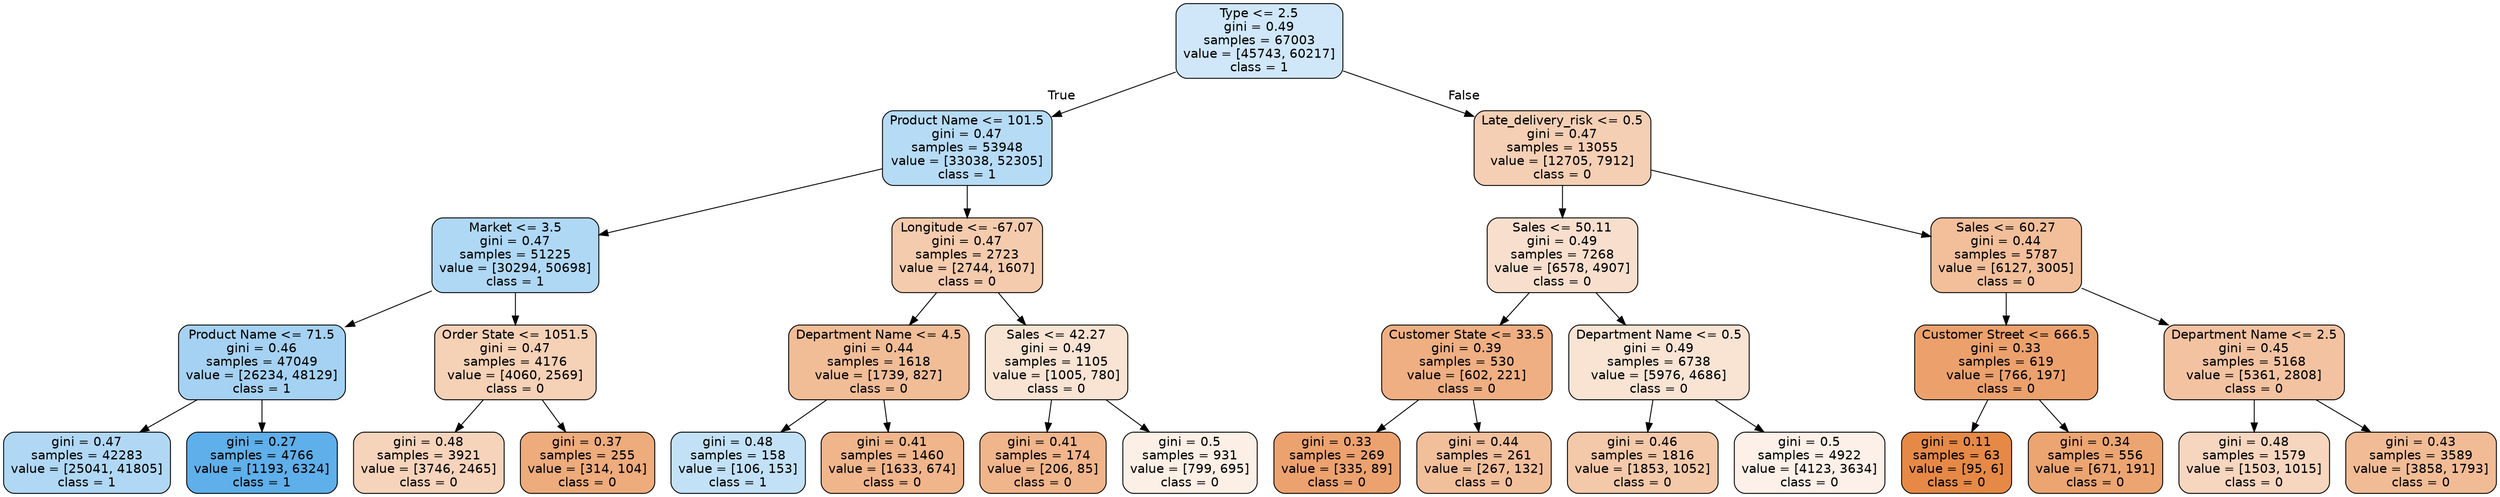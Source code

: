digraph Tree {
node [shape=box, style="filled, rounded", color="black", fontname=helvetica] ;
edge [fontname=helvetica] ;
0 [label="Type <= 2.5\ngini = 0.49\nsamples = 67003\nvalue = [45743, 60217]\nclass = 1", fillcolor="#cfe7f9"] ;
1 [label="Product Name <= 101.5\ngini = 0.47\nsamples = 53948\nvalue = [33038, 52305]\nclass = 1", fillcolor="#b6dbf5"] ;
0 -> 1 [labeldistance=2.5, labelangle=45, headlabel="True"] ;
2 [label="Market <= 3.5\ngini = 0.47\nsamples = 51225\nvalue = [30294, 50698]\nclass = 1", fillcolor="#afd8f5"] ;
1 -> 2 ;
3 [label="Product Name <= 71.5\ngini = 0.46\nsamples = 47049\nvalue = [26234, 48129]\nclass = 1", fillcolor="#a5d2f3"] ;
2 -> 3 ;
4 [label="gini = 0.47\nsamples = 42283\nvalue = [25041, 41805]\nclass = 1", fillcolor="#b0d8f5"] ;
3 -> 4 ;
5 [label="gini = 0.27\nsamples = 4766\nvalue = [1193, 6324]\nclass = 1", fillcolor="#5eafea"] ;
3 -> 5 ;
6 [label="Order State <= 1051.5\ngini = 0.47\nsamples = 4176\nvalue = [4060, 2569]\nclass = 0", fillcolor="#f5d1b6"] ;
2 -> 6 ;
7 [label="gini = 0.48\nsamples = 3921\nvalue = [3746, 2465]\nclass = 0", fillcolor="#f6d4bb"] ;
6 -> 7 ;
8 [label="gini = 0.37\nsamples = 255\nvalue = [314, 104]\nclass = 0", fillcolor="#eeab7b"] ;
6 -> 8 ;
9 [label="Longitude <= -67.07\ngini = 0.47\nsamples = 2723\nvalue = [2744, 1607]\nclass = 0", fillcolor="#f4cbad"] ;
1 -> 9 ;
10 [label="Department Name <= 4.5\ngini = 0.44\nsamples = 1618\nvalue = [1739, 827]\nclass = 0", fillcolor="#f1bd97"] ;
9 -> 10 ;
11 [label="gini = 0.48\nsamples = 158\nvalue = [106, 153]\nclass = 1", fillcolor="#c2e1f7"] ;
10 -> 11 ;
12 [label="gini = 0.41\nsamples = 1460\nvalue = [1633, 674]\nclass = 0", fillcolor="#f0b58b"] ;
10 -> 12 ;
13 [label="Sales <= 42.27\ngini = 0.49\nsamples = 1105\nvalue = [1005, 780]\nclass = 0", fillcolor="#f9e3d3"] ;
9 -> 13 ;
14 [label="gini = 0.41\nsamples = 174\nvalue = [206, 85]\nclass = 0", fillcolor="#f0b58b"] ;
13 -> 14 ;
15 [label="gini = 0.5\nsamples = 931\nvalue = [799, 695]\nclass = 0", fillcolor="#fcefe5"] ;
13 -> 15 ;
16 [label="Late_delivery_risk <= 0.5\ngini = 0.47\nsamples = 13055\nvalue = [12705, 7912]\nclass = 0", fillcolor="#f5cfb4"] ;
0 -> 16 [labeldistance=2.5, labelangle=-45, headlabel="False"] ;
17 [label="Sales <= 50.11\ngini = 0.49\nsamples = 7268\nvalue = [6578, 4907]\nclass = 0", fillcolor="#f8dfcd"] ;
16 -> 17 ;
18 [label="Customer State <= 33.5\ngini = 0.39\nsamples = 530\nvalue = [602, 221]\nclass = 0", fillcolor="#efaf82"] ;
17 -> 18 ;
19 [label="gini = 0.33\nsamples = 269\nvalue = [335, 89]\nclass = 0", fillcolor="#eca26e"] ;
18 -> 19 ;
20 [label="gini = 0.44\nsamples = 261\nvalue = [267, 132]\nclass = 0", fillcolor="#f2bf9b"] ;
18 -> 20 ;
21 [label="Department Name <= 0.5\ngini = 0.49\nsamples = 6738\nvalue = [5976, 4686]\nclass = 0", fillcolor="#f9e4d4"] ;
17 -> 21 ;
22 [label="gini = 0.46\nsamples = 1816\nvalue = [1853, 1052]\nclass = 0", fillcolor="#f4c9a9"] ;
21 -> 22 ;
23 [label="gini = 0.5\nsamples = 4922\nvalue = [4123, 3634]\nclass = 0", fillcolor="#fcf0e8"] ;
21 -> 23 ;
24 [label="Sales <= 60.27\ngini = 0.44\nsamples = 5787\nvalue = [6127, 3005]\nclass = 0", fillcolor="#f2bf9a"] ;
16 -> 24 ;
25 [label="Customer Street <= 666.5\ngini = 0.33\nsamples = 619\nvalue = [766, 197]\nclass = 0", fillcolor="#eca16c"] ;
24 -> 25 ;
26 [label="gini = 0.11\nsamples = 63\nvalue = [95, 6]\nclass = 0", fillcolor="#e78946"] ;
25 -> 26 ;
27 [label="gini = 0.34\nsamples = 556\nvalue = [671, 191]\nclass = 0", fillcolor="#eca571"] ;
25 -> 27 ;
28 [label="Department Name <= 2.5\ngini = 0.45\nsamples = 5168\nvalue = [5361, 2808]\nclass = 0", fillcolor="#f3c3a1"] ;
24 -> 28 ;
29 [label="gini = 0.48\nsamples = 1579\nvalue = [1503, 1015]\nclass = 0", fillcolor="#f7d6bf"] ;
28 -> 29 ;
30 [label="gini = 0.43\nsamples = 3589\nvalue = [3858, 1793]\nclass = 0", fillcolor="#f1bc95"] ;
28 -> 30 ;
}